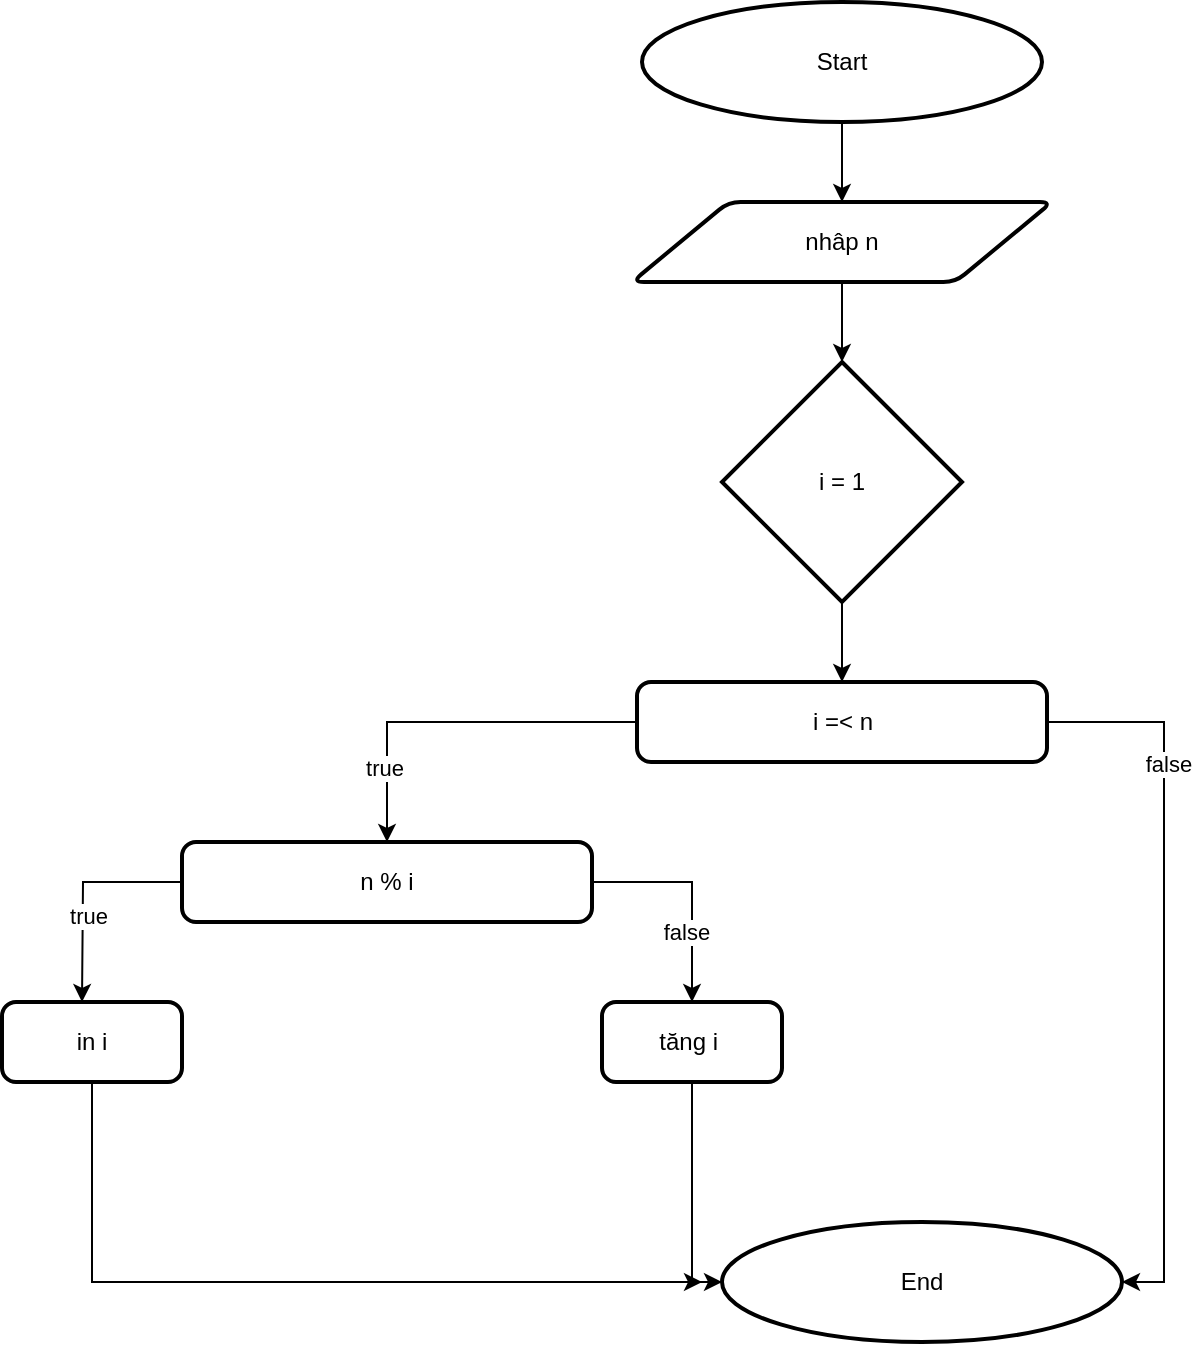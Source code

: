 <mxfile version="25.0.3">
  <diagram name="Trang-1" id="tPbGWTpHpVYczKBu3oMN">
    <mxGraphModel dx="1877" dy="557" grid="1" gridSize="10" guides="1" tooltips="1" connect="1" arrows="1" fold="1" page="1" pageScale="1" pageWidth="827" pageHeight="1169" math="0" shadow="0">
      <root>
        <mxCell id="0" />
        <mxCell id="1" parent="0" />
        <mxCell id="MfAYs8NCSZ8c17G9VIHV-11" style="edgeStyle=orthogonalEdgeStyle;rounded=0;orthogonalLoop=1;jettySize=auto;html=1;" parent="1" source="MfAYs8NCSZ8c17G9VIHV-1" target="MfAYs8NCSZ8c17G9VIHV-4" edge="1">
          <mxGeometry relative="1" as="geometry" />
        </mxCell>
        <mxCell id="MfAYs8NCSZ8c17G9VIHV-1" value="Start" style="strokeWidth=2;html=1;shape=mxgraph.flowchart.start_1;whiteSpace=wrap;" parent="1" vertex="1">
          <mxGeometry x="320" y="20" width="200" height="60" as="geometry" />
        </mxCell>
        <mxCell id="MfAYs8NCSZ8c17G9VIHV-2" value="End" style="strokeWidth=2;html=1;shape=mxgraph.flowchart.start_1;whiteSpace=wrap;" parent="1" vertex="1">
          <mxGeometry x="360" y="630" width="200" height="60" as="geometry" />
        </mxCell>
        <mxCell id="MfAYs8NCSZ8c17G9VIHV-12" style="edgeStyle=orthogonalEdgeStyle;rounded=0;orthogonalLoop=1;jettySize=auto;html=1;" parent="1" source="MfAYs8NCSZ8c17G9VIHV-4" target="MfAYs8NCSZ8c17G9VIHV-6" edge="1">
          <mxGeometry relative="1" as="geometry" />
        </mxCell>
        <mxCell id="MfAYs8NCSZ8c17G9VIHV-4" value="nhâp n" style="shape=parallelogram;html=1;strokeWidth=2;perimeter=parallelogramPerimeter;whiteSpace=wrap;rounded=1;arcSize=12;size=0.23;" parent="1" vertex="1">
          <mxGeometry x="315" y="120" width="210" height="40" as="geometry" />
        </mxCell>
        <mxCell id="MfAYs8NCSZ8c17G9VIHV-13" style="edgeStyle=orthogonalEdgeStyle;rounded=0;orthogonalLoop=1;jettySize=auto;html=1;" parent="1" source="MfAYs8NCSZ8c17G9VIHV-6" target="MfAYs8NCSZ8c17G9VIHV-7" edge="1">
          <mxGeometry relative="1" as="geometry" />
        </mxCell>
        <mxCell id="MfAYs8NCSZ8c17G9VIHV-6" value="i = 1" style="strokeWidth=2;html=1;shape=mxgraph.flowchart.decision;whiteSpace=wrap;" parent="1" vertex="1">
          <mxGeometry x="360" y="200" width="120" height="120" as="geometry" />
        </mxCell>
        <mxCell id="DVuVm8BeSoNePUWnOLje-8" style="edgeStyle=orthogonalEdgeStyle;rounded=0;orthogonalLoop=1;jettySize=auto;html=1;entryX=0.5;entryY=0;entryDx=0;entryDy=0;" edge="1" parent="1" source="MfAYs8NCSZ8c17G9VIHV-7" target="DVuVm8BeSoNePUWnOLje-7">
          <mxGeometry relative="1" as="geometry" />
        </mxCell>
        <mxCell id="DVuVm8BeSoNePUWnOLje-12" value="true" style="edgeLabel;html=1;align=center;verticalAlign=middle;resizable=0;points=[];" vertex="1" connectable="0" parent="DVuVm8BeSoNePUWnOLje-8">
          <mxGeometry x="0.6" y="-2" relative="1" as="geometry">
            <mxPoint as="offset" />
          </mxGeometry>
        </mxCell>
        <mxCell id="DVuVm8BeSoNePUWnOLje-10" style="edgeStyle=orthogonalEdgeStyle;rounded=0;orthogonalLoop=1;jettySize=auto;html=1;entryX=1;entryY=0.5;entryDx=0;entryDy=0;entryPerimeter=0;" edge="1" parent="1" source="MfAYs8NCSZ8c17G9VIHV-7" target="MfAYs8NCSZ8c17G9VIHV-2">
          <mxGeometry relative="1" as="geometry">
            <mxPoint x="580" y="680" as="targetPoint" />
            <Array as="points">
              <mxPoint x="581" y="380" />
              <mxPoint x="581" y="660" />
            </Array>
          </mxGeometry>
        </mxCell>
        <mxCell id="DVuVm8BeSoNePUWnOLje-11" value="false" style="edgeLabel;html=1;align=center;verticalAlign=middle;resizable=0;points=[];" vertex="1" connectable="0" parent="DVuVm8BeSoNePUWnOLje-10">
          <mxGeometry x="-0.562" y="2" relative="1" as="geometry">
            <mxPoint y="1" as="offset" />
          </mxGeometry>
        </mxCell>
        <mxCell id="MfAYs8NCSZ8c17G9VIHV-7" value="i =&amp;lt; n" style="rounded=1;whiteSpace=wrap;html=1;absoluteArcSize=1;arcSize=14;strokeWidth=2;" parent="1" vertex="1">
          <mxGeometry x="317.5" y="360" width="205" height="40" as="geometry" />
        </mxCell>
        <mxCell id="DVuVm8BeSoNePUWnOLje-19" style="edgeStyle=orthogonalEdgeStyle;rounded=0;orthogonalLoop=1;jettySize=auto;html=1;" edge="1" parent="1" source="MfAYs8NCSZ8c17G9VIHV-8">
          <mxGeometry relative="1" as="geometry">
            <mxPoint x="350" y="660" as="targetPoint" />
            <Array as="points">
              <mxPoint x="45" y="660" />
            </Array>
          </mxGeometry>
        </mxCell>
        <mxCell id="MfAYs8NCSZ8c17G9VIHV-8" value="in i" style="rounded=1;whiteSpace=wrap;html=1;absoluteArcSize=1;arcSize=14;strokeWidth=2;" parent="1" vertex="1">
          <mxGeometry y="520" width="90" height="40" as="geometry" />
        </mxCell>
        <mxCell id="DVuVm8BeSoNePUWnOLje-6" value="tăng i&amp;nbsp;" style="rounded=1;whiteSpace=wrap;html=1;absoluteArcSize=1;arcSize=14;strokeWidth=2;" vertex="1" parent="1">
          <mxGeometry x="300" y="520" width="90" height="40" as="geometry" />
        </mxCell>
        <mxCell id="DVuVm8BeSoNePUWnOLje-14" style="edgeStyle=orthogonalEdgeStyle;rounded=0;orthogonalLoop=1;jettySize=auto;html=1;entryX=0.5;entryY=0;entryDx=0;entryDy=0;" edge="1" parent="1" source="DVuVm8BeSoNePUWnOLje-7" target="DVuVm8BeSoNePUWnOLje-6">
          <mxGeometry relative="1" as="geometry">
            <mxPoint x="330" y="510" as="targetPoint" />
          </mxGeometry>
        </mxCell>
        <mxCell id="DVuVm8BeSoNePUWnOLje-17" value="false" style="edgeLabel;html=1;align=center;verticalAlign=middle;resizable=0;points=[];" vertex="1" connectable="0" parent="DVuVm8BeSoNePUWnOLje-14">
          <mxGeometry x="0.367" y="-3" relative="1" as="geometry">
            <mxPoint as="offset" />
          </mxGeometry>
        </mxCell>
        <mxCell id="DVuVm8BeSoNePUWnOLje-15" style="edgeStyle=orthogonalEdgeStyle;rounded=0;orthogonalLoop=1;jettySize=auto;html=1;" edge="1" parent="1" source="DVuVm8BeSoNePUWnOLje-7">
          <mxGeometry relative="1" as="geometry">
            <mxPoint x="40" y="520" as="targetPoint" />
          </mxGeometry>
        </mxCell>
        <mxCell id="DVuVm8BeSoNePUWnOLje-16" value="true" style="edgeLabel;html=1;align=center;verticalAlign=middle;resizable=0;points=[];" vertex="1" connectable="0" parent="DVuVm8BeSoNePUWnOLje-15">
          <mxGeometry x="0.214" y="2" relative="1" as="geometry">
            <mxPoint as="offset" />
          </mxGeometry>
        </mxCell>
        <mxCell id="DVuVm8BeSoNePUWnOLje-7" value="n % i" style="rounded=1;whiteSpace=wrap;html=1;absoluteArcSize=1;arcSize=14;strokeWidth=2;" vertex="1" parent="1">
          <mxGeometry x="90" y="440" width="205" height="40" as="geometry" />
        </mxCell>
        <mxCell id="DVuVm8BeSoNePUWnOLje-18" style="edgeStyle=orthogonalEdgeStyle;rounded=0;orthogonalLoop=1;jettySize=auto;html=1;entryX=0;entryY=0.5;entryDx=0;entryDy=0;entryPerimeter=0;" edge="1" parent="1" source="DVuVm8BeSoNePUWnOLje-6" target="MfAYs8NCSZ8c17G9VIHV-2">
          <mxGeometry relative="1" as="geometry">
            <Array as="points">
              <mxPoint x="345" y="660" />
            </Array>
          </mxGeometry>
        </mxCell>
      </root>
    </mxGraphModel>
  </diagram>
</mxfile>
